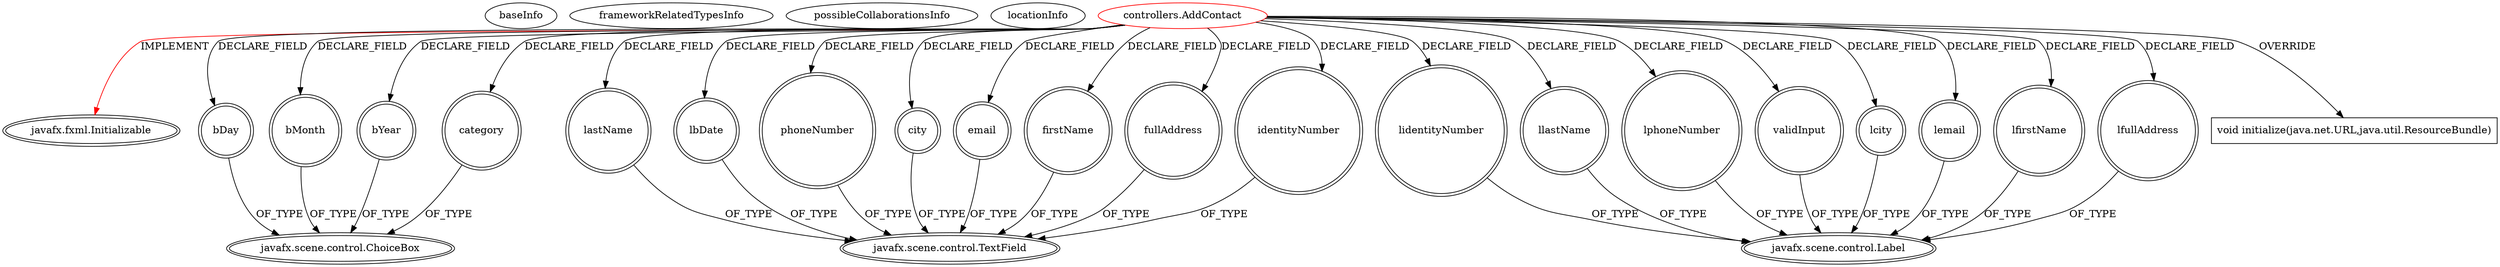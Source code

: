 digraph {
baseInfo[graphId=3562,category="extension_graph",isAnonymous=false,possibleRelation=false]
frameworkRelatedTypesInfo[0="javafx.fxml.Initializable"]
possibleCollaborationsInfo[]
locationInfo[projectName="matanghuy-SPCA",filePath="/matanghuy-SPCA/SPCA-master/SPCA/src/controllers/AddContact.java",contextSignature="AddContact",graphId="3562"]
0[label="controllers.AddContact",vertexType="ROOT_CLIENT_CLASS_DECLARATION",isFrameworkType=false,color=red]
1[label="javafx.fxml.Initializable",vertexType="FRAMEWORK_INTERFACE_TYPE",isFrameworkType=true,peripheries=2]
2[label="bDay",vertexType="FIELD_DECLARATION",isFrameworkType=true,peripheries=2,shape=circle]
3[label="javafx.scene.control.ChoiceBox",vertexType="FRAMEWORK_CLASS_TYPE",isFrameworkType=true,peripheries=2]
4[label="bMonth",vertexType="FIELD_DECLARATION",isFrameworkType=true,peripheries=2,shape=circle]
6[label="bYear",vertexType="FIELD_DECLARATION",isFrameworkType=true,peripheries=2,shape=circle]
8[label="category",vertexType="FIELD_DECLARATION",isFrameworkType=true,peripheries=2,shape=circle]
10[label="city",vertexType="FIELD_DECLARATION",isFrameworkType=true,peripheries=2,shape=circle]
11[label="javafx.scene.control.TextField",vertexType="FRAMEWORK_CLASS_TYPE",isFrameworkType=true,peripheries=2]
12[label="email",vertexType="FIELD_DECLARATION",isFrameworkType=true,peripheries=2,shape=circle]
14[label="firstName",vertexType="FIELD_DECLARATION",isFrameworkType=true,peripheries=2,shape=circle]
16[label="fullAddress",vertexType="FIELD_DECLARATION",isFrameworkType=true,peripheries=2,shape=circle]
18[label="identityNumber",vertexType="FIELD_DECLARATION",isFrameworkType=true,peripheries=2,shape=circle]
20[label="lastName",vertexType="FIELD_DECLARATION",isFrameworkType=true,peripheries=2,shape=circle]
22[label="lbDate",vertexType="FIELD_DECLARATION",isFrameworkType=true,peripheries=2,shape=circle]
24[label="lcity",vertexType="FIELD_DECLARATION",isFrameworkType=true,peripheries=2,shape=circle]
25[label="javafx.scene.control.Label",vertexType="FRAMEWORK_CLASS_TYPE",isFrameworkType=true,peripheries=2]
26[label="lemail",vertexType="FIELD_DECLARATION",isFrameworkType=true,peripheries=2,shape=circle]
28[label="lfirstName",vertexType="FIELD_DECLARATION",isFrameworkType=true,peripheries=2,shape=circle]
30[label="lfullAddress",vertexType="FIELD_DECLARATION",isFrameworkType=true,peripheries=2,shape=circle]
32[label="lidentityNumber",vertexType="FIELD_DECLARATION",isFrameworkType=true,peripheries=2,shape=circle]
34[label="llastName",vertexType="FIELD_DECLARATION",isFrameworkType=true,peripheries=2,shape=circle]
36[label="lphoneNumber",vertexType="FIELD_DECLARATION",isFrameworkType=true,peripheries=2,shape=circle]
38[label="phoneNumber",vertexType="FIELD_DECLARATION",isFrameworkType=true,peripheries=2,shape=circle]
40[label="validInput",vertexType="FIELD_DECLARATION",isFrameworkType=true,peripheries=2,shape=circle]
42[label="void initialize(java.net.URL,java.util.ResourceBundle)",vertexType="OVERRIDING_METHOD_DECLARATION",isFrameworkType=false,shape=box]
0->1[label="IMPLEMENT",color=red]
0->2[label="DECLARE_FIELD"]
2->3[label="OF_TYPE"]
0->4[label="DECLARE_FIELD"]
4->3[label="OF_TYPE"]
0->6[label="DECLARE_FIELD"]
6->3[label="OF_TYPE"]
0->8[label="DECLARE_FIELD"]
8->3[label="OF_TYPE"]
0->10[label="DECLARE_FIELD"]
10->11[label="OF_TYPE"]
0->12[label="DECLARE_FIELD"]
12->11[label="OF_TYPE"]
0->14[label="DECLARE_FIELD"]
14->11[label="OF_TYPE"]
0->16[label="DECLARE_FIELD"]
16->11[label="OF_TYPE"]
0->18[label="DECLARE_FIELD"]
18->11[label="OF_TYPE"]
0->20[label="DECLARE_FIELD"]
20->11[label="OF_TYPE"]
0->22[label="DECLARE_FIELD"]
22->11[label="OF_TYPE"]
0->24[label="DECLARE_FIELD"]
24->25[label="OF_TYPE"]
0->26[label="DECLARE_FIELD"]
26->25[label="OF_TYPE"]
0->28[label="DECLARE_FIELD"]
28->25[label="OF_TYPE"]
0->30[label="DECLARE_FIELD"]
30->25[label="OF_TYPE"]
0->32[label="DECLARE_FIELD"]
32->25[label="OF_TYPE"]
0->34[label="DECLARE_FIELD"]
34->25[label="OF_TYPE"]
0->36[label="DECLARE_FIELD"]
36->25[label="OF_TYPE"]
0->38[label="DECLARE_FIELD"]
38->11[label="OF_TYPE"]
0->40[label="DECLARE_FIELD"]
40->25[label="OF_TYPE"]
0->42[label="OVERRIDE"]
}
